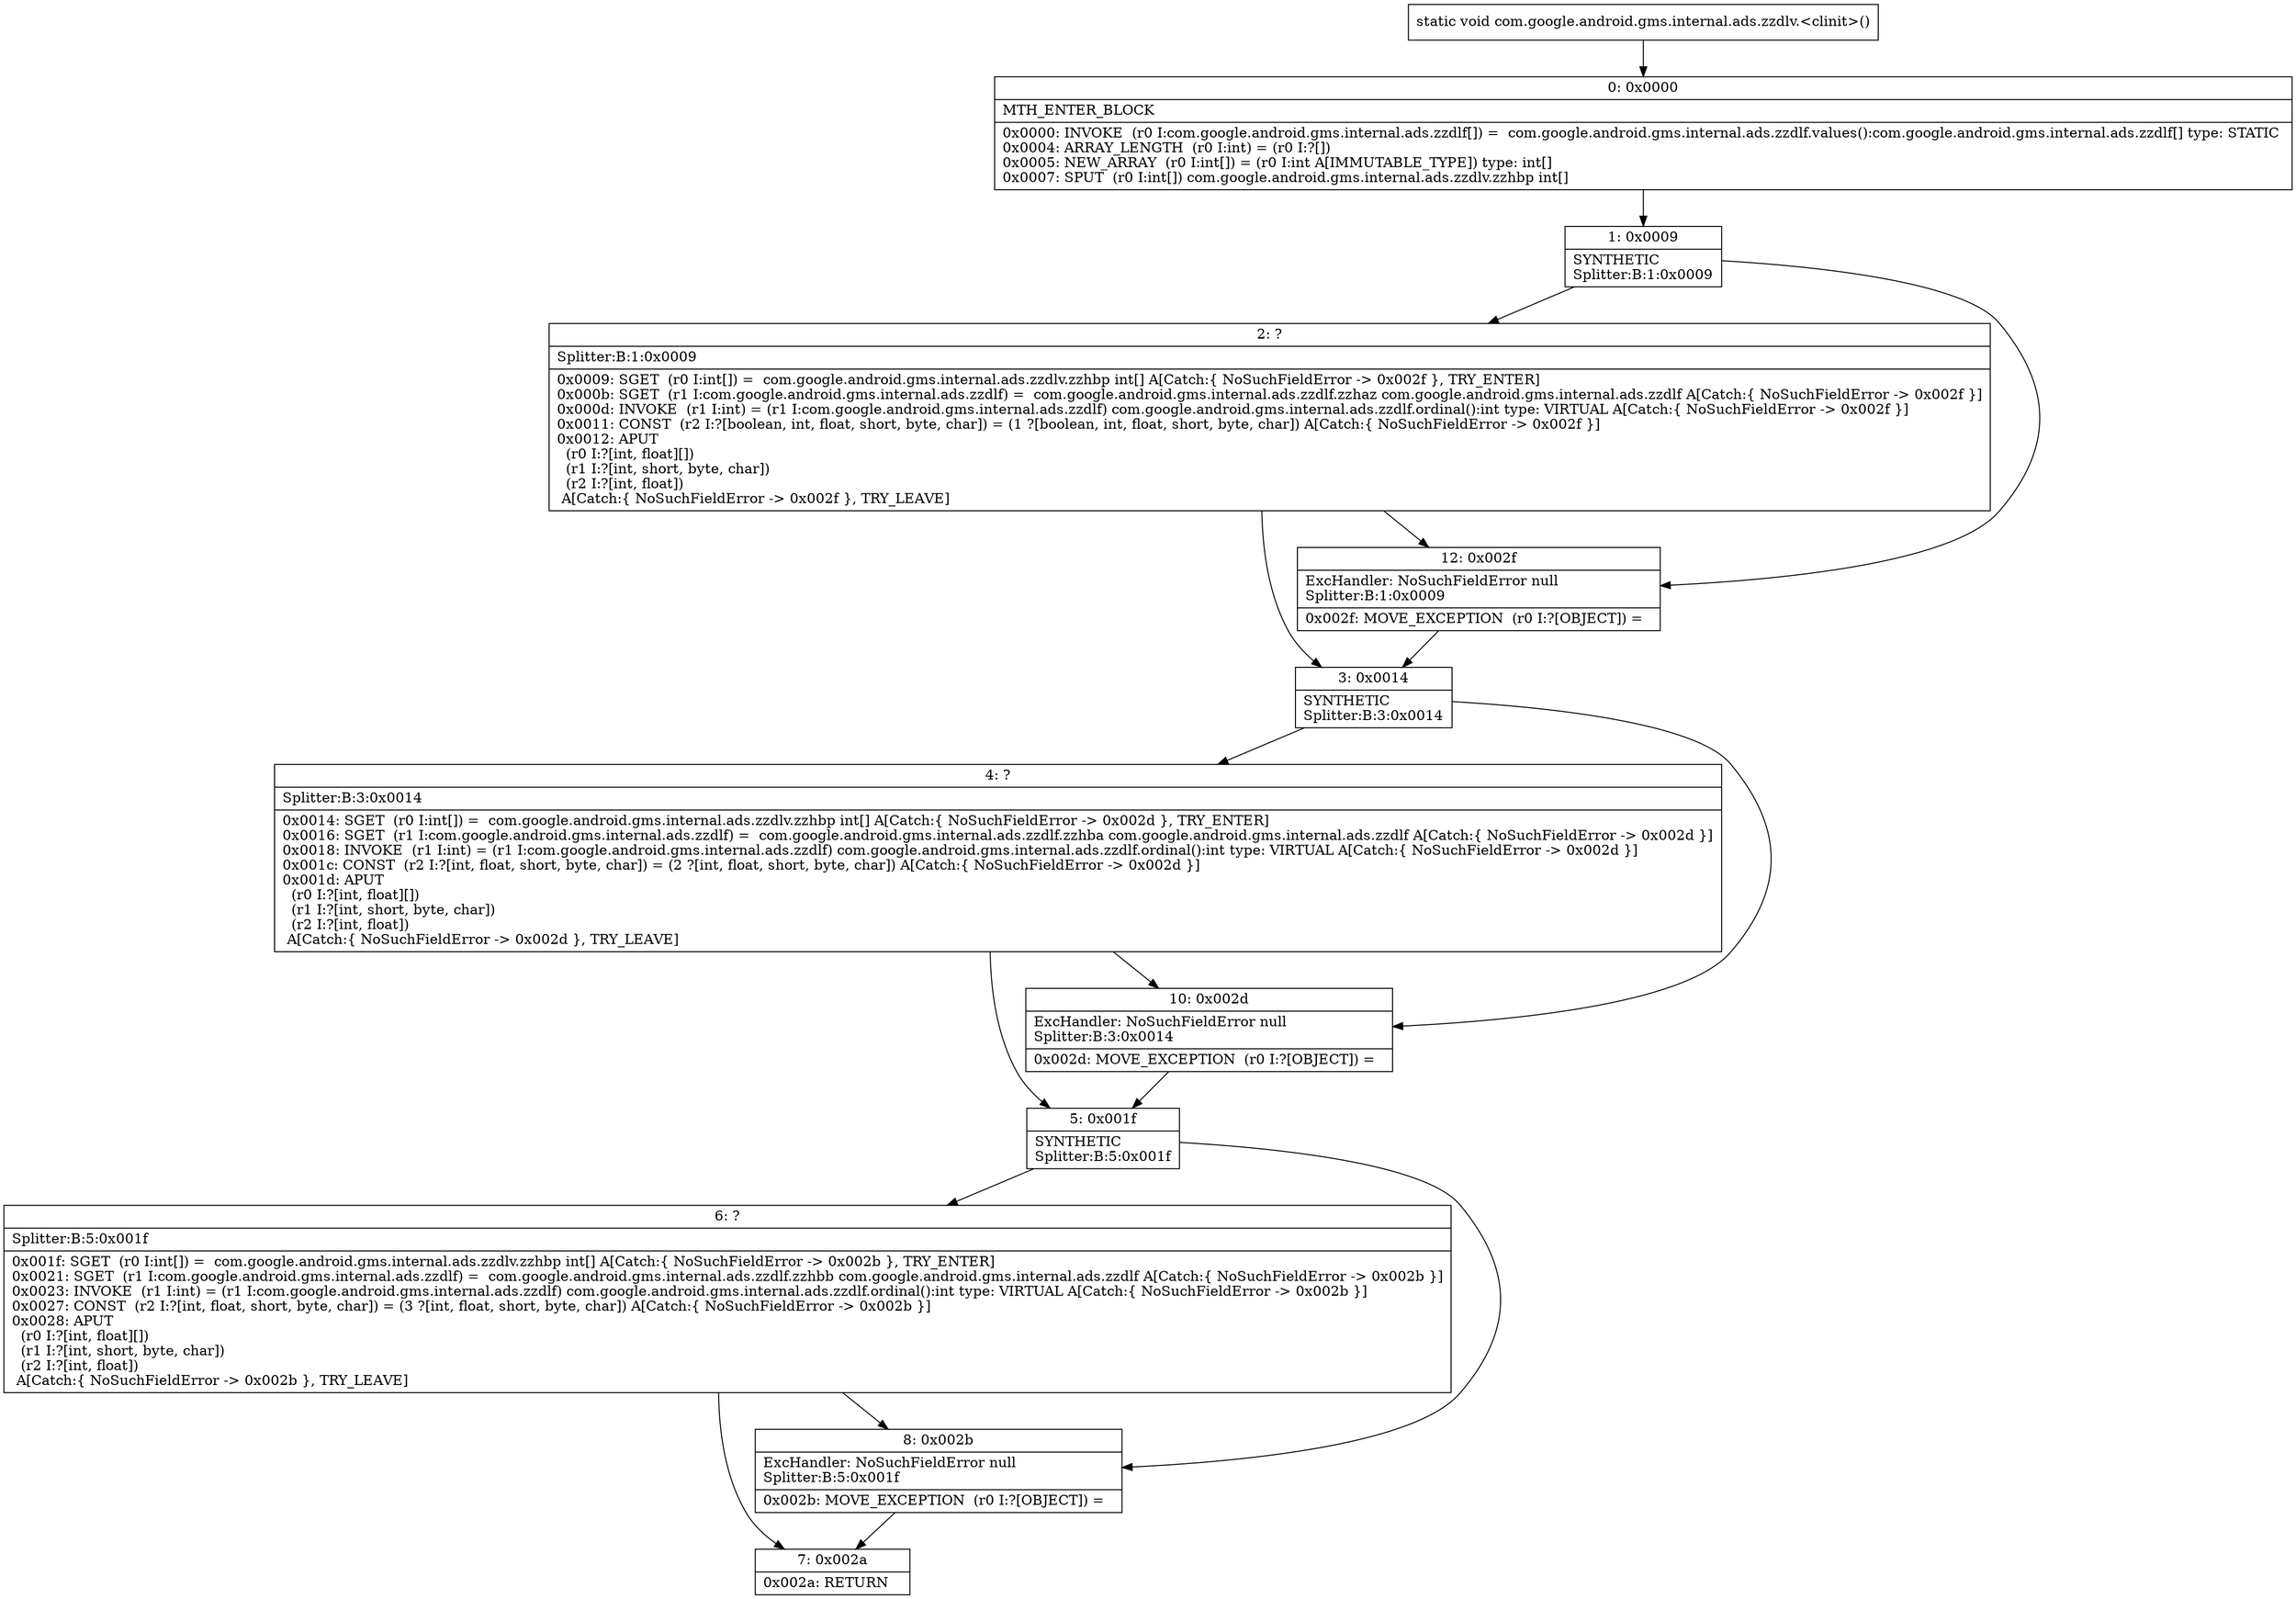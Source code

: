 digraph "CFG forcom.google.android.gms.internal.ads.zzdlv.\<clinit\>()V" {
Node_0 [shape=record,label="{0\:\ 0x0000|MTH_ENTER_BLOCK\l|0x0000: INVOKE  (r0 I:com.google.android.gms.internal.ads.zzdlf[]) =  com.google.android.gms.internal.ads.zzdlf.values():com.google.android.gms.internal.ads.zzdlf[] type: STATIC \l0x0004: ARRAY_LENGTH  (r0 I:int) = (r0 I:?[]) \l0x0005: NEW_ARRAY  (r0 I:int[]) = (r0 I:int A[IMMUTABLE_TYPE]) type: int[] \l0x0007: SPUT  (r0 I:int[]) com.google.android.gms.internal.ads.zzdlv.zzhbp int[] \l}"];
Node_1 [shape=record,label="{1\:\ 0x0009|SYNTHETIC\lSplitter:B:1:0x0009\l}"];
Node_2 [shape=record,label="{2\:\ ?|Splitter:B:1:0x0009\l|0x0009: SGET  (r0 I:int[]) =  com.google.android.gms.internal.ads.zzdlv.zzhbp int[] A[Catch:\{ NoSuchFieldError \-\> 0x002f \}, TRY_ENTER]\l0x000b: SGET  (r1 I:com.google.android.gms.internal.ads.zzdlf) =  com.google.android.gms.internal.ads.zzdlf.zzhaz com.google.android.gms.internal.ads.zzdlf A[Catch:\{ NoSuchFieldError \-\> 0x002f \}]\l0x000d: INVOKE  (r1 I:int) = (r1 I:com.google.android.gms.internal.ads.zzdlf) com.google.android.gms.internal.ads.zzdlf.ordinal():int type: VIRTUAL A[Catch:\{ NoSuchFieldError \-\> 0x002f \}]\l0x0011: CONST  (r2 I:?[boolean, int, float, short, byte, char]) = (1 ?[boolean, int, float, short, byte, char]) A[Catch:\{ NoSuchFieldError \-\> 0x002f \}]\l0x0012: APUT  \l  (r0 I:?[int, float][])\l  (r1 I:?[int, short, byte, char])\l  (r2 I:?[int, float])\l A[Catch:\{ NoSuchFieldError \-\> 0x002f \}, TRY_LEAVE]\l}"];
Node_3 [shape=record,label="{3\:\ 0x0014|SYNTHETIC\lSplitter:B:3:0x0014\l}"];
Node_4 [shape=record,label="{4\:\ ?|Splitter:B:3:0x0014\l|0x0014: SGET  (r0 I:int[]) =  com.google.android.gms.internal.ads.zzdlv.zzhbp int[] A[Catch:\{ NoSuchFieldError \-\> 0x002d \}, TRY_ENTER]\l0x0016: SGET  (r1 I:com.google.android.gms.internal.ads.zzdlf) =  com.google.android.gms.internal.ads.zzdlf.zzhba com.google.android.gms.internal.ads.zzdlf A[Catch:\{ NoSuchFieldError \-\> 0x002d \}]\l0x0018: INVOKE  (r1 I:int) = (r1 I:com.google.android.gms.internal.ads.zzdlf) com.google.android.gms.internal.ads.zzdlf.ordinal():int type: VIRTUAL A[Catch:\{ NoSuchFieldError \-\> 0x002d \}]\l0x001c: CONST  (r2 I:?[int, float, short, byte, char]) = (2 ?[int, float, short, byte, char]) A[Catch:\{ NoSuchFieldError \-\> 0x002d \}]\l0x001d: APUT  \l  (r0 I:?[int, float][])\l  (r1 I:?[int, short, byte, char])\l  (r2 I:?[int, float])\l A[Catch:\{ NoSuchFieldError \-\> 0x002d \}, TRY_LEAVE]\l}"];
Node_5 [shape=record,label="{5\:\ 0x001f|SYNTHETIC\lSplitter:B:5:0x001f\l}"];
Node_6 [shape=record,label="{6\:\ ?|Splitter:B:5:0x001f\l|0x001f: SGET  (r0 I:int[]) =  com.google.android.gms.internal.ads.zzdlv.zzhbp int[] A[Catch:\{ NoSuchFieldError \-\> 0x002b \}, TRY_ENTER]\l0x0021: SGET  (r1 I:com.google.android.gms.internal.ads.zzdlf) =  com.google.android.gms.internal.ads.zzdlf.zzhbb com.google.android.gms.internal.ads.zzdlf A[Catch:\{ NoSuchFieldError \-\> 0x002b \}]\l0x0023: INVOKE  (r1 I:int) = (r1 I:com.google.android.gms.internal.ads.zzdlf) com.google.android.gms.internal.ads.zzdlf.ordinal():int type: VIRTUAL A[Catch:\{ NoSuchFieldError \-\> 0x002b \}]\l0x0027: CONST  (r2 I:?[int, float, short, byte, char]) = (3 ?[int, float, short, byte, char]) A[Catch:\{ NoSuchFieldError \-\> 0x002b \}]\l0x0028: APUT  \l  (r0 I:?[int, float][])\l  (r1 I:?[int, short, byte, char])\l  (r2 I:?[int, float])\l A[Catch:\{ NoSuchFieldError \-\> 0x002b \}, TRY_LEAVE]\l}"];
Node_7 [shape=record,label="{7\:\ 0x002a|0x002a: RETURN   \l}"];
Node_8 [shape=record,label="{8\:\ 0x002b|ExcHandler: NoSuchFieldError null\lSplitter:B:5:0x001f\l|0x002b: MOVE_EXCEPTION  (r0 I:?[OBJECT]) =  \l}"];
Node_10 [shape=record,label="{10\:\ 0x002d|ExcHandler: NoSuchFieldError null\lSplitter:B:3:0x0014\l|0x002d: MOVE_EXCEPTION  (r0 I:?[OBJECT]) =  \l}"];
Node_12 [shape=record,label="{12\:\ 0x002f|ExcHandler: NoSuchFieldError null\lSplitter:B:1:0x0009\l|0x002f: MOVE_EXCEPTION  (r0 I:?[OBJECT]) =  \l}"];
MethodNode[shape=record,label="{static void com.google.android.gms.internal.ads.zzdlv.\<clinit\>() }"];
MethodNode -> Node_0;
Node_0 -> Node_1;
Node_1 -> Node_2;
Node_1 -> Node_12;
Node_2 -> Node_3;
Node_2 -> Node_12;
Node_3 -> Node_4;
Node_3 -> Node_10;
Node_4 -> Node_5;
Node_4 -> Node_10;
Node_5 -> Node_6;
Node_5 -> Node_8;
Node_6 -> Node_7;
Node_6 -> Node_8;
Node_8 -> Node_7;
Node_10 -> Node_5;
Node_12 -> Node_3;
}

